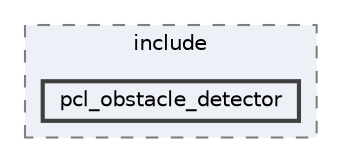 digraph "pcl_obstacle_detector/include/pcl_obstacle_detector"
{
 // LATEX_PDF_SIZE
  bgcolor="transparent";
  edge [fontname=Helvetica,fontsize=10,labelfontname=Helvetica,labelfontsize=10];
  node [fontname=Helvetica,fontsize=10,shape=box,height=0.2,width=0.4];
  compound=true
  subgraph clusterdir_c656f9e259fc26c236d5fd02e5c449ad {
    graph [ bgcolor="#edf0f7", pencolor="grey50", label="include", fontname=Helvetica,fontsize=10 style="filled,dashed", URL="dir_c656f9e259fc26c236d5fd02e5c449ad.html",tooltip=""]
  dir_00b40f09ae6286402a556f95df678014 [label="pcl_obstacle_detector", fillcolor="#edf0f7", color="grey25", style="filled,bold", URL="dir_00b40f09ae6286402a556f95df678014.html",tooltip=""];
  }
}
